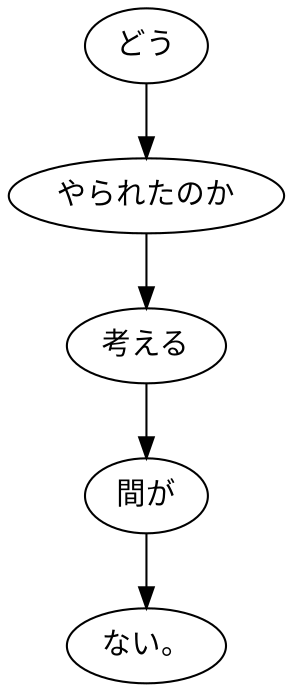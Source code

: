 digraph graph9166 {
	node0 [label="どう"];
	node1 [label="やられたのか"];
	node2 [label="考える"];
	node3 [label="間が"];
	node4 [label="ない。"];
	node0 -> node1;
	node1 -> node2;
	node2 -> node3;
	node3 -> node4;
}
